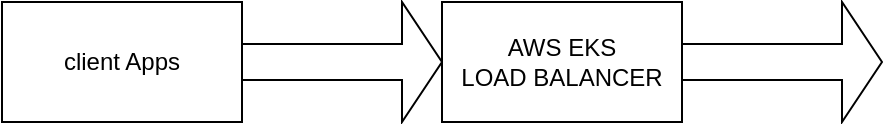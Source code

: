<mxfile version="13.2.3" type="github">
  <diagram name="Page-1" id="9f46799a-70d6-7492-0946-bef42562c5a5">
    <mxGraphModel dx="1108" dy="479" grid="1" gridSize="10" guides="1" tooltips="1" connect="1" arrows="1" fold="1" page="1" pageScale="1" pageWidth="1100" pageHeight="850" background="#ffffff" math="0" shadow="0">
      <root>
        <mxCell id="0" />
        <mxCell id="1" parent="0" />
        <mxCell id="ubKjR4nhlDmkz1vL9t7O-1" value="client Apps" style="rounded=0;whiteSpace=wrap;html=1;" vertex="1" parent="1">
          <mxGeometry x="70" y="150" width="120" height="60" as="geometry" />
        </mxCell>
        <mxCell id="ubKjR4nhlDmkz1vL9t7O-3" value="" style="shape=singleArrow;whiteSpace=wrap;html=1;" vertex="1" parent="1">
          <mxGeometry x="190" y="150" width="100" height="60" as="geometry" />
        </mxCell>
        <mxCell id="ubKjR4nhlDmkz1vL9t7O-4" value="&lt;div&gt;AWS EKS&lt;/div&gt;&lt;div&gt;LOAD BALANCER&lt;br&gt;&lt;/div&gt;" style="rounded=0;whiteSpace=wrap;html=1;" vertex="1" parent="1">
          <mxGeometry x="290" y="150" width="120" height="60" as="geometry" />
        </mxCell>
        <mxCell id="ubKjR4nhlDmkz1vL9t7O-5" value="" style="shape=singleArrow;whiteSpace=wrap;html=1;" vertex="1" parent="1">
          <mxGeometry x="410" y="150" width="100" height="60" as="geometry" />
        </mxCell>
      </root>
    </mxGraphModel>
  </diagram>
</mxfile>
